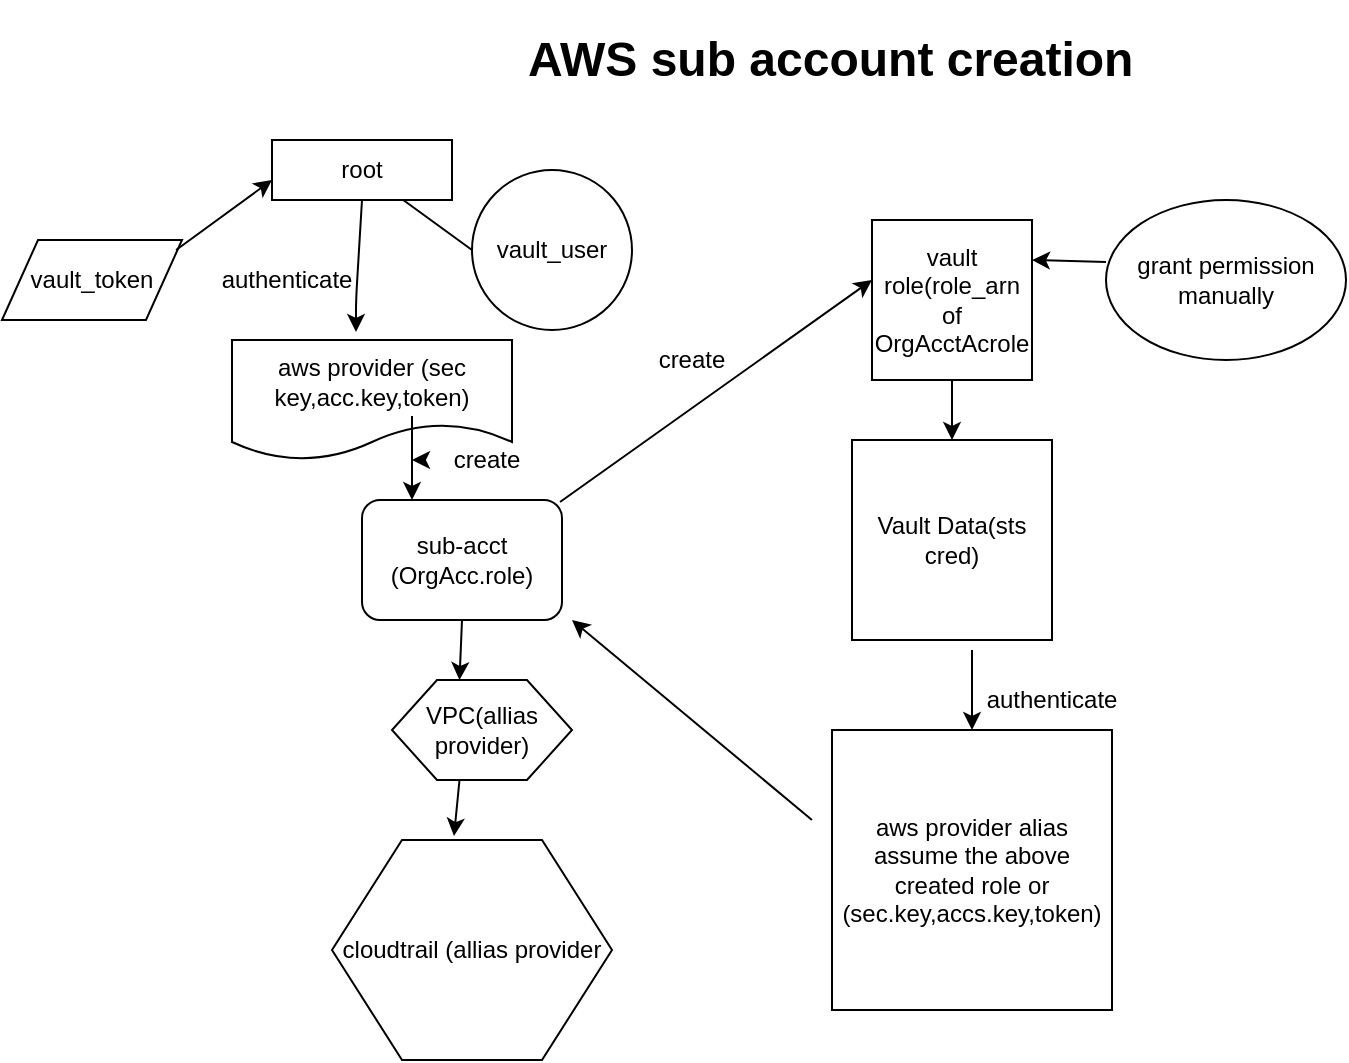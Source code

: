 <mxfile version="12.0.0" type="github" pages="1"><diagram id="mGgvR_-v48KAav6VP-pY" name="Page-1"><mxGraphModel dx="854" dy="436" grid="1" gridSize="10" guides="1" tooltips="1" connect="1" arrows="1" fold="1" page="1" pageScale="1" pageWidth="827" pageHeight="1169" math="0" shadow="0"><root><mxCell id="0"/><mxCell id="1" parent="0"/><mxCell id="U1O1AQxSBNFCLzc4l4wp-1" value="root" style="rounded=0;whiteSpace=wrap;html=1;" parent="1" vertex="1"><mxGeometry x="234" y="70" width="90" height="30" as="geometry"/></mxCell><mxCell id="U1O1AQxSBNFCLzc4l4wp-2" value="sub-acct (OrgAcc.role)" style="rounded=1;whiteSpace=wrap;html=1;" parent="1" vertex="1"><mxGeometry x="279" y="250" width="100" height="60" as="geometry"/></mxCell><mxCell id="U1O1AQxSBNFCLzc4l4wp-4" value="vault_user" style="ellipse;whiteSpace=wrap;html=1;aspect=fixed;" parent="1" vertex="1"><mxGeometry x="334" y="85" width="80" height="80" as="geometry"/></mxCell><mxCell id="U1O1AQxSBNFCLzc4l4wp-5" value="" style="endArrow=none;html=1;exitX=0;exitY=0.5;exitDx=0;exitDy=0;" parent="1" source="U1O1AQxSBNFCLzc4l4wp-4" target="U1O1AQxSBNFCLzc4l4wp-1" edge="1"><mxGeometry width="50" height="50" relative="1" as="geometry"><mxPoint x="24" y="115" as="sourcePoint"/><mxPoint x="74" y="65" as="targetPoint"/></mxGeometry></mxCell><mxCell id="U1O1AQxSBNFCLzc4l4wp-6" value="vault role(role_arn of OrgAcctAcrole" style="whiteSpace=wrap;html=1;aspect=fixed;" parent="1" vertex="1"><mxGeometry x="534" y="110" width="80" height="80" as="geometry"/></mxCell><mxCell id="U1O1AQxSBNFCLzc4l4wp-8" value="aws provider alias&lt;br&gt;assume the above created role or&lt;br&gt;(sec.key,accs.key,token)" style="whiteSpace=wrap;html=1;aspect=fixed;" parent="1" vertex="1"><mxGeometry x="514" y="365" width="140" height="140" as="geometry"/></mxCell><mxCell id="U1O1AQxSBNFCLzc4l4wp-9" value="Vault Data(sts cred)" style="whiteSpace=wrap;html=1;aspect=fixed;" parent="1" vertex="1"><mxGeometry x="524" y="220" width="100" height="100" as="geometry"/></mxCell><mxCell id="U1O1AQxSBNFCLzc4l4wp-10" value="" style="endArrow=classic;html=1;exitX=0.5;exitY=1;exitDx=0;exitDy=0;entryX=0.375;entryY=0;entryDx=0;entryDy=0;" parent="1" source="U1O1AQxSBNFCLzc4l4wp-2" target="U1O1AQxSBNFCLzc4l4wp-11" edge="1"><mxGeometry width="50" height="50" relative="1" as="geometry"><mxPoint x="234" y="480" as="sourcePoint"/><mxPoint x="344" y="340" as="targetPoint"/></mxGeometry></mxCell><mxCell id="U1O1AQxSBNFCLzc4l4wp-11" value="VPC(allias provider)" style="shape=hexagon;perimeter=hexagonPerimeter2;whiteSpace=wrap;html=1;" parent="1" vertex="1"><mxGeometry x="294" y="340" width="90" height="50" as="geometry"/></mxCell><mxCell id="U1O1AQxSBNFCLzc4l4wp-12" value="cloudtrail (allias provider" style="shape=hexagon;perimeter=hexagonPerimeter2;whiteSpace=wrap;html=1;" parent="1" vertex="1"><mxGeometry x="264" y="420" width="140" height="110" as="geometry"/></mxCell><mxCell id="U1O1AQxSBNFCLzc4l4wp-17" value="vault_token" style="shape=parallelogram;perimeter=parallelogramPerimeter;whiteSpace=wrap;html=1;" parent="1" vertex="1"><mxGeometry x="99" y="120" width="90" height="40" as="geometry"/></mxCell><mxCell id="U1O1AQxSBNFCLzc4l4wp-18" value="aws provider (sec key,acc.key,token)" style="shape=document;whiteSpace=wrap;html=1;boundedLbl=1;" parent="1" vertex="1"><mxGeometry x="214" y="170" width="140" height="60" as="geometry"/></mxCell><mxCell id="U1O1AQxSBNFCLzc4l4wp-25" value="" style="endArrow=classic;html=1;exitX=0.375;exitY=1;exitDx=0;exitDy=0;" parent="1" source="U1O1AQxSBNFCLzc4l4wp-11" edge="1"><mxGeometry width="50" height="50" relative="1" as="geometry"><mxPoint x="-46" y="540" as="sourcePoint"/><mxPoint x="325" y="418" as="targetPoint"/></mxGeometry></mxCell><mxCell id="ckAer_xV166UakyjBILt-5" value="" style="endArrow=classic;html=1;exitX=0.5;exitY=1;exitDx=0;exitDy=0;" parent="1" source="U1O1AQxSBNFCLzc4l4wp-1" edge="1"><mxGeometry width="50" height="50" relative="1" as="geometry"><mxPoint x="276.5" y="120" as="sourcePoint"/><mxPoint x="276" y="166" as="targetPoint"/><Array as="points"><mxPoint x="276" y="150"/></Array></mxGeometry></mxCell><mxCell id="ckAer_xV166UakyjBILt-6" value="" style="endArrow=classic;html=1;entryX=0.25;entryY=0;entryDx=0;entryDy=0;" parent="1" target="U1O1AQxSBNFCLzc4l4wp-2" edge="1"><mxGeometry width="50" height="50" relative="1" as="geometry"><mxPoint x="304" y="208" as="sourcePoint"/><mxPoint x="359" y="200" as="targetPoint"/></mxGeometry></mxCell><mxCell id="ckAer_xV166UakyjBILt-9" value="" style="endArrow=classic;html=1;exitX=0.967;exitY=0.125;exitDx=0;exitDy=0;exitPerimeter=0;" parent="1" source="U1O1AQxSBNFCLzc4l4wp-17" edge="1"><mxGeometry width="50" height="50" relative="1" as="geometry"><mxPoint x="174" y="140" as="sourcePoint"/><mxPoint x="234" y="90" as="targetPoint"/></mxGeometry></mxCell><mxCell id="ckAer_xV166UakyjBILt-10" value="" style="endArrow=classic;html=1;exitX=0.99;exitY=0.017;exitDx=0;exitDy=0;exitPerimeter=0;entryX=0;entryY=0.375;entryDx=0;entryDy=0;entryPerimeter=0;" parent="1" source="U1O1AQxSBNFCLzc4l4wp-2" target="U1O1AQxSBNFCLzc4l4wp-6" edge="1"><mxGeometry width="50" height="50" relative="1" as="geometry"><mxPoint x="404" y="240" as="sourcePoint"/><mxPoint x="454" y="190" as="targetPoint"/></mxGeometry></mxCell><mxCell id="ckAer_xV166UakyjBILt-12" value="" style="endArrow=classic;html=1;exitX=0.5;exitY=1;exitDx=0;exitDy=0;" parent="1" source="U1O1AQxSBNFCLzc4l4wp-6" edge="1"><mxGeometry width="50" height="50" relative="1" as="geometry"><mxPoint x="549" y="230" as="sourcePoint"/><mxPoint x="574" y="220" as="targetPoint"/></mxGeometry></mxCell><mxCell id="ckAer_xV166UakyjBILt-13" value="" style="endArrow=classic;html=1;" parent="1" edge="1"><mxGeometry width="50" height="50" relative="1" as="geometry"><mxPoint x="504" y="410" as="sourcePoint"/><mxPoint x="384" y="310" as="targetPoint"/></mxGeometry></mxCell><mxCell id="ckAer_xV166UakyjBILt-14" value="" style="endArrow=classic;html=1;" parent="1" target="U1O1AQxSBNFCLzc4l4wp-8" edge="1"><mxGeometry width="50" height="50" relative="1" as="geometry"><mxPoint x="584" y="325" as="sourcePoint"/><mxPoint x="669" y="330" as="targetPoint"/></mxGeometry></mxCell><mxCell id="ckAer_xV166UakyjBILt-15" value="grant permission manually" style="ellipse;whiteSpace=wrap;html=1;" parent="1" vertex="1"><mxGeometry x="651" y="100" width="120" height="80" as="geometry"/></mxCell><mxCell id="ckAer_xV166UakyjBILt-16" value="" style="endArrow=classic;html=1;entryX=1;entryY=0.25;entryDx=0;entryDy=0;exitX=0;exitY=0.388;exitDx=0;exitDy=0;exitPerimeter=0;" parent="1" source="ckAer_xV166UakyjBILt-15" target="U1O1AQxSBNFCLzc4l4wp-6" edge="1"><mxGeometry width="50" height="50" relative="1" as="geometry"><mxPoint x="614" y="180" as="sourcePoint"/><mxPoint x="664" y="130" as="targetPoint"/></mxGeometry></mxCell><mxCell id="ckAer_xV166UakyjBILt-17" value="authenticate" style="text;html=1;strokeColor=none;fillColor=none;align=center;verticalAlign=middle;whiteSpace=wrap;rounded=0;" parent="1" vertex="1"><mxGeometry x="214" y="130" width="55" height="20" as="geometry"/></mxCell><mxCell id="ckAer_xV166UakyjBILt-20" style="edgeStyle=orthogonalEdgeStyle;rounded=0;orthogonalLoop=1;jettySize=auto;html=1;exitX=0;exitY=0.5;exitDx=0;exitDy=0;" parent="1" source="ckAer_xV166UakyjBILt-19" edge="1"><mxGeometry relative="1" as="geometry"><mxPoint x="304" y="230" as="targetPoint"/></mxGeometry></mxCell><mxCell id="ckAer_xV166UakyjBILt-19" value="create" style="text;html=1;strokeColor=none;fillColor=none;align=center;verticalAlign=middle;whiteSpace=wrap;rounded=0;" parent="1" vertex="1"><mxGeometry x="309" y="220" width="65" height="20" as="geometry"/></mxCell><mxCell id="ckAer_xV166UakyjBILt-21" value="create" style="text;html=1;strokeColor=none;fillColor=none;align=center;verticalAlign=middle;whiteSpace=wrap;rounded=0;" parent="1" vertex="1"><mxGeometry x="424" y="170" width="40" height="20" as="geometry"/></mxCell><mxCell id="ckAer_xV166UakyjBILt-23" value="authenticate" style="text;html=1;strokeColor=none;fillColor=none;align=center;verticalAlign=middle;whiteSpace=wrap;rounded=0;" parent="1" vertex="1"><mxGeometry x="604" y="340" width="40" height="20" as="geometry"/></mxCell><mxCell id="ckAer_xV166UakyjBILt-24" value="&lt;h1&gt;AWS sub account creation&lt;/h1&gt;" style="text;html=1;strokeColor=none;fillColor=none;spacing=5;spacingTop=-20;whiteSpace=wrap;overflow=hidden;rounded=0;" parent="1" vertex="1"><mxGeometry x="357" y="10" width="320" height="75" as="geometry"/></mxCell></root></mxGraphModel></diagram></mxfile>